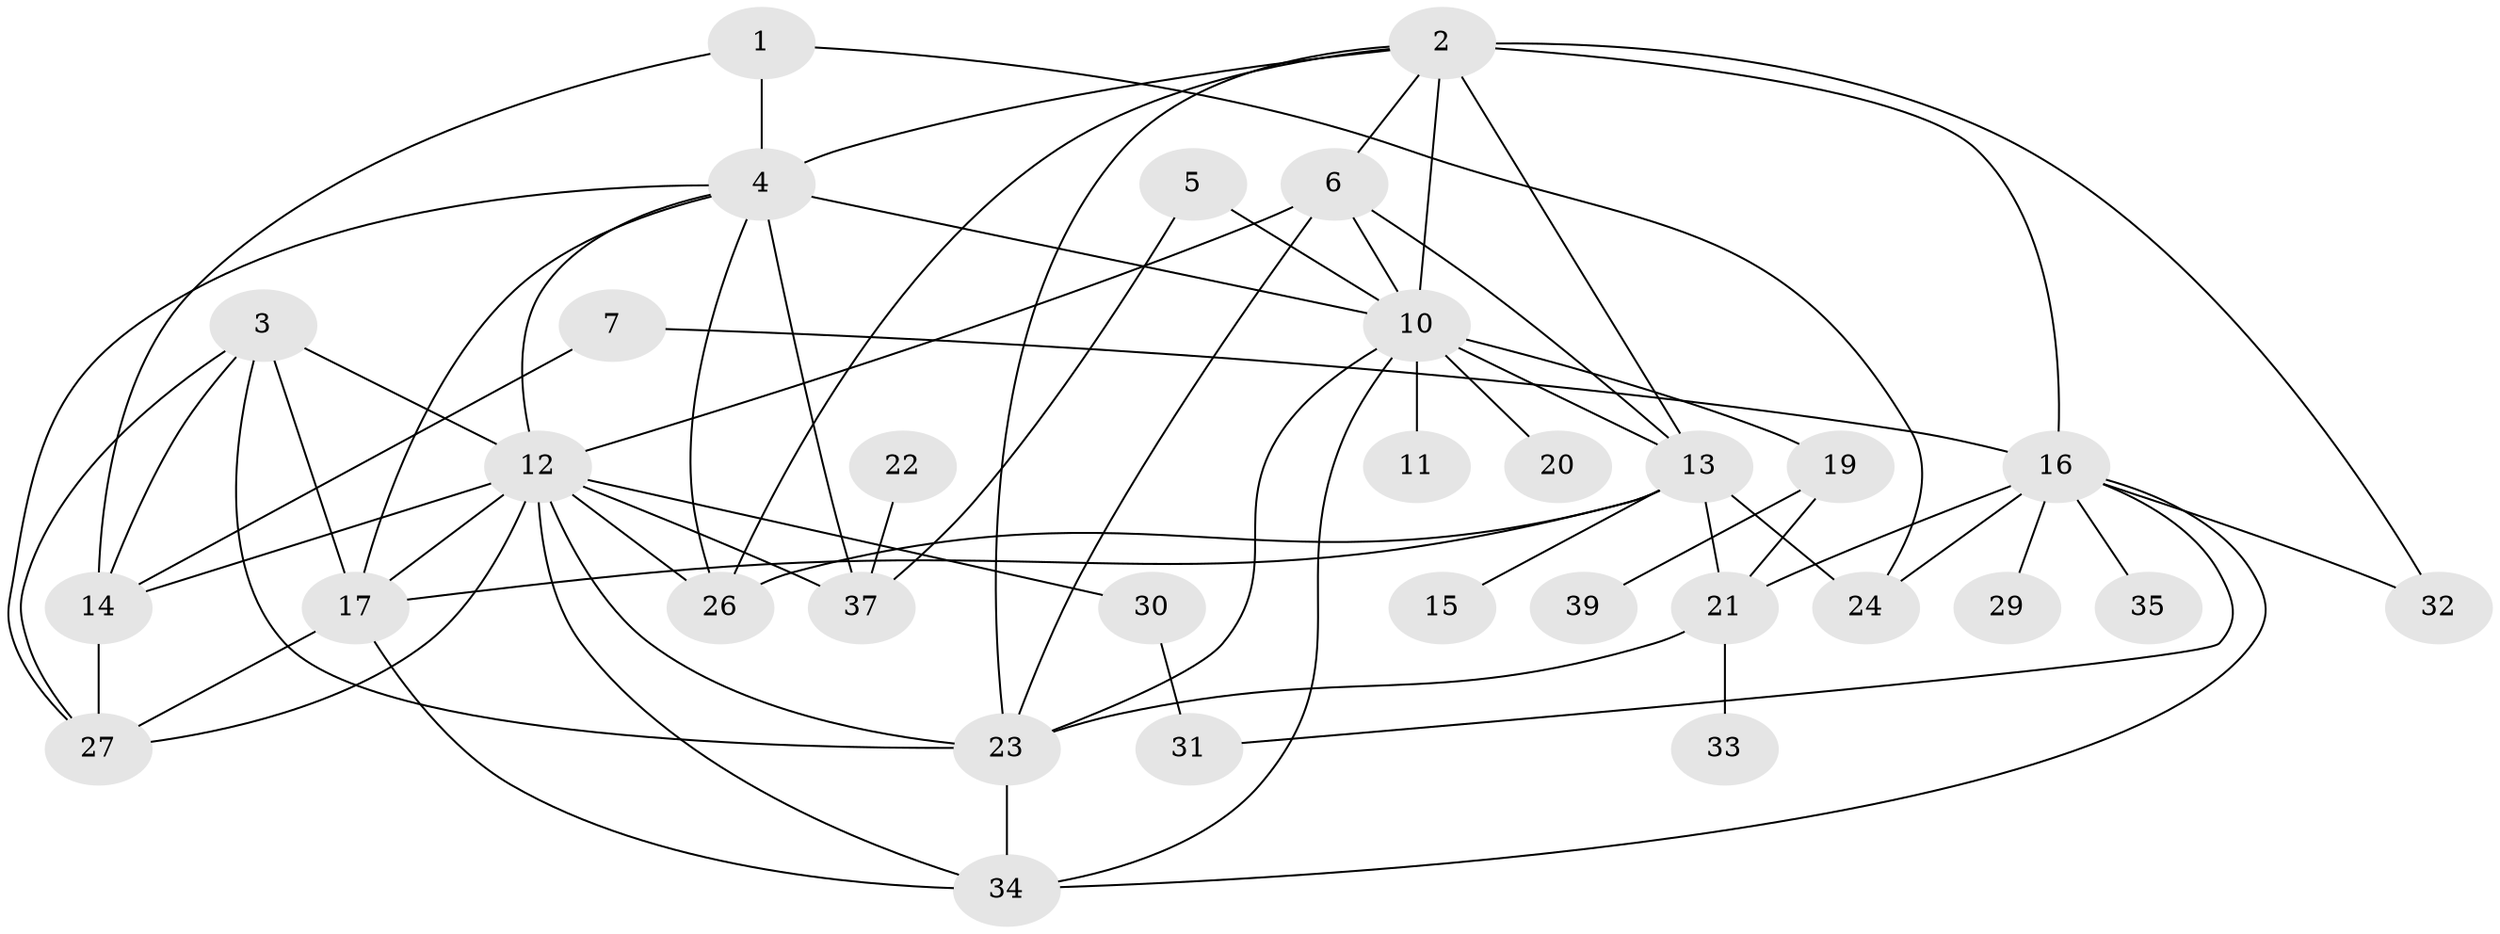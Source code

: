 // original degree distribution, {4: 0.09701492537313433, 2: 0.23134328358208955, 3: 0.2537313432835821, 1: 0.208955223880597, 0: 0.05223880597014925, 5: 0.09701492537313433, 6: 0.03731343283582089, 7: 0.022388059701492536}
// Generated by graph-tools (version 1.1) at 2025/48/03/04/25 22:48:08]
// undirected, 32 vertices, 66 edges
graph export_dot {
  node [color=gray90,style=filled];
  1;
  2;
  3;
  4;
  5;
  6;
  7;
  10;
  11;
  12;
  13;
  14;
  15;
  16;
  17;
  19;
  20;
  21;
  22;
  23;
  24;
  26;
  27;
  29;
  30;
  31;
  32;
  33;
  34;
  35;
  37;
  39;
  1 -- 4 [weight=1.0];
  1 -- 14 [weight=1.0];
  1 -- 24 [weight=1.0];
  2 -- 4 [weight=2.0];
  2 -- 6 [weight=1.0];
  2 -- 10 [weight=4.0];
  2 -- 13 [weight=2.0];
  2 -- 16 [weight=2.0];
  2 -- 23 [weight=2.0];
  2 -- 26 [weight=2.0];
  2 -- 32 [weight=1.0];
  3 -- 12 [weight=2.0];
  3 -- 14 [weight=1.0];
  3 -- 17 [weight=1.0];
  3 -- 23 [weight=1.0];
  3 -- 27 [weight=1.0];
  4 -- 10 [weight=2.0];
  4 -- 12 [weight=1.0];
  4 -- 17 [weight=1.0];
  4 -- 26 [weight=1.0];
  4 -- 27 [weight=1.0];
  4 -- 37 [weight=1.0];
  5 -- 10 [weight=3.0];
  5 -- 37 [weight=1.0];
  6 -- 10 [weight=1.0];
  6 -- 12 [weight=1.0];
  6 -- 13 [weight=1.0];
  6 -- 23 [weight=1.0];
  7 -- 14 [weight=1.0];
  7 -- 16 [weight=2.0];
  10 -- 11 [weight=1.0];
  10 -- 13 [weight=3.0];
  10 -- 19 [weight=1.0];
  10 -- 20 [weight=1.0];
  10 -- 23 [weight=2.0];
  10 -- 34 [weight=1.0];
  12 -- 14 [weight=1.0];
  12 -- 17 [weight=1.0];
  12 -- 23 [weight=1.0];
  12 -- 26 [weight=1.0];
  12 -- 27 [weight=1.0];
  12 -- 30 [weight=1.0];
  12 -- 34 [weight=1.0];
  12 -- 37 [weight=2.0];
  13 -- 15 [weight=1.0];
  13 -- 17 [weight=2.0];
  13 -- 21 [weight=1.0];
  13 -- 24 [weight=1.0];
  13 -- 26 [weight=1.0];
  14 -- 27 [weight=2.0];
  16 -- 21 [weight=1.0];
  16 -- 24 [weight=1.0];
  16 -- 29 [weight=1.0];
  16 -- 31 [weight=1.0];
  16 -- 32 [weight=1.0];
  16 -- 34 [weight=1.0];
  16 -- 35 [weight=1.0];
  17 -- 27 [weight=1.0];
  17 -- 34 [weight=1.0];
  19 -- 21 [weight=1.0];
  19 -- 39 [weight=1.0];
  21 -- 23 [weight=1.0];
  21 -- 33 [weight=1.0];
  22 -- 37 [weight=1.0];
  23 -- 34 [weight=1.0];
  30 -- 31 [weight=1.0];
}

